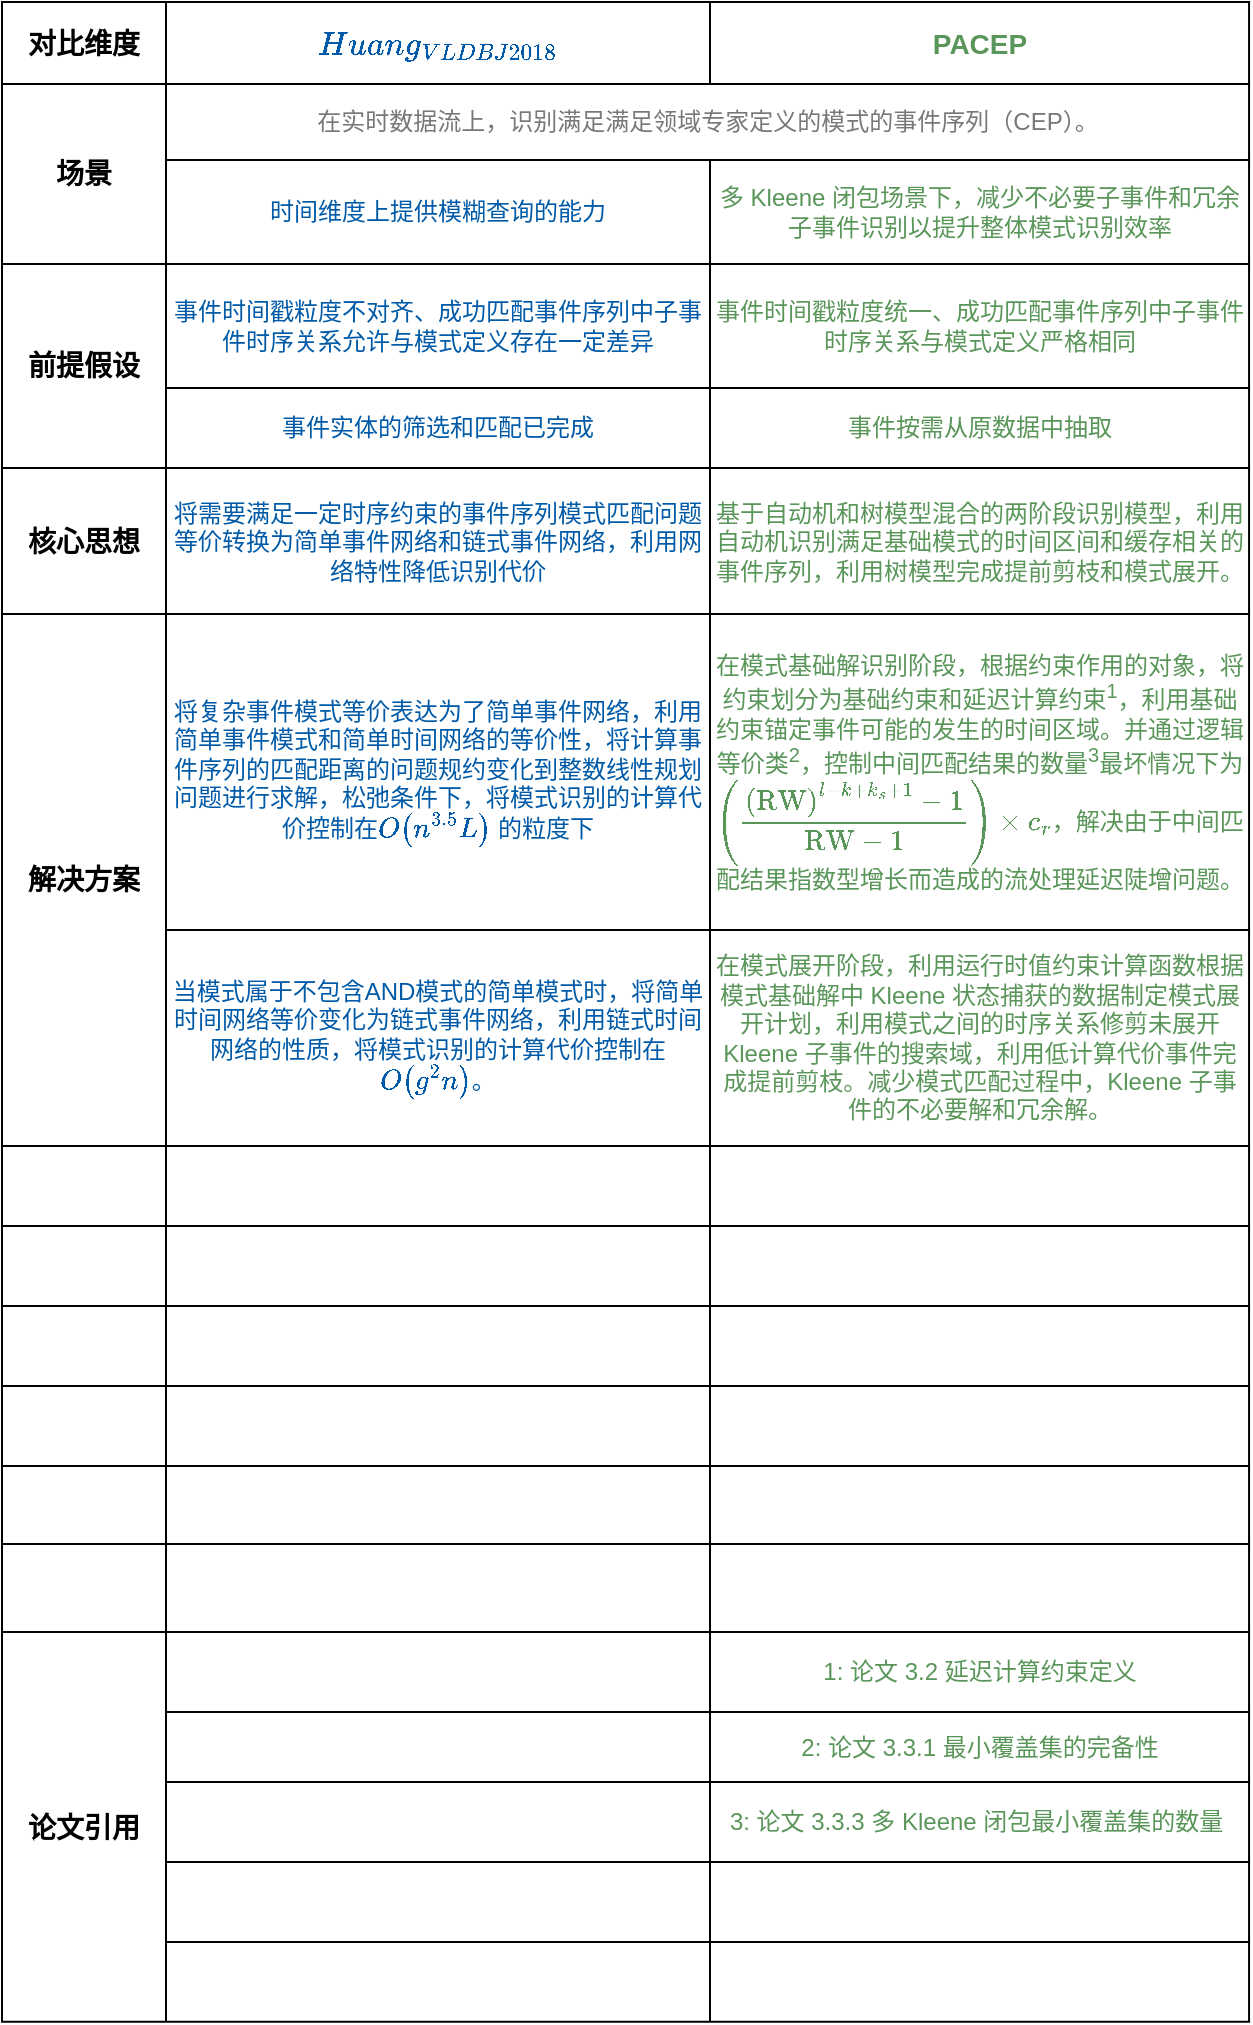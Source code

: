 <mxfile version="27.1.1">
  <diagram name="第 1 页" id="5ViGjcnCxsOTfviWB3dY">
    <mxGraphModel dx="970" dy="624" grid="0" gridSize="10" guides="1" tooltips="1" connect="1" arrows="1" fold="1" page="1" pageScale="1" pageWidth="1200" pageHeight="1920" math="1" shadow="0">
      <root>
        <mxCell id="0" />
        <mxCell id="1" parent="0" />
        <mxCell id="hsSelDWqYKHkz0JEF9Aa-1" value="" style="shape=table;startSize=0;container=1;collapsible=0;childLayout=tableLayout;" parent="1" vertex="1">
          <mxGeometry x="259" y="123" width="623.536" height="1009.928" as="geometry" />
        </mxCell>
        <mxCell id="hsSelDWqYKHkz0JEF9Aa-2" value="" style="shape=tableRow;horizontal=0;startSize=0;swimlaneHead=0;swimlaneBody=0;strokeColor=inherit;top=0;left=0;bottom=0;right=0;collapsible=0;dropTarget=0;fillColor=none;points=[[0,0.5],[1,0.5]];portConstraint=eastwest;" parent="hsSelDWqYKHkz0JEF9Aa-1" vertex="1">
          <mxGeometry width="623.536" height="41" as="geometry" />
        </mxCell>
        <mxCell id="hsSelDWqYKHkz0JEF9Aa-3" value="对比维度" style="shape=partialRectangle;html=1;whiteSpace=wrap;connectable=0;strokeColor=inherit;overflow=hidden;fillColor=none;top=0;left=0;bottom=0;right=0;pointerEvents=1;fontSize=14;fontStyle=1" parent="hsSelDWqYKHkz0JEF9Aa-2" vertex="1">
          <mxGeometry width="82" height="41" as="geometry">
            <mxRectangle width="82" height="41" as="alternateBounds" />
          </mxGeometry>
        </mxCell>
        <mxCell id="hsSelDWqYKHkz0JEF9Aa-4" value="&lt;font style=&quot;font-size: 14px; color: rgb(0, 90, 167);&quot;&gt;&lt;b&gt;`Huang_{VLDBJ2018}`&lt;/b&gt;&lt;/font&gt;" style="shape=partialRectangle;html=1;whiteSpace=wrap;connectable=0;strokeColor=inherit;overflow=hidden;fillColor=none;top=0;left=0;bottom=0;right=0;pointerEvents=1;" parent="hsSelDWqYKHkz0JEF9Aa-2" vertex="1">
          <mxGeometry x="82" width="272" height="41" as="geometry">
            <mxRectangle width="272" height="41" as="alternateBounds" />
          </mxGeometry>
        </mxCell>
        <mxCell id="hsSelDWqYKHkz0JEF9Aa-5" value="&lt;font style=&quot;font-size: 14px; color: light-dark(rgb(90, 150, 90), rgb(237, 237, 237));&quot;&gt;&lt;b&gt;PACEP&lt;/b&gt;&lt;/font&gt;" style="shape=partialRectangle;html=1;whiteSpace=wrap;connectable=0;strokeColor=inherit;overflow=hidden;fillColor=none;top=0;left=0;bottom=0;right=0;pointerEvents=1;" parent="hsSelDWqYKHkz0JEF9Aa-2" vertex="1">
          <mxGeometry x="354" width="270" height="41" as="geometry">
            <mxRectangle width="270" height="41" as="alternateBounds" />
          </mxGeometry>
        </mxCell>
        <mxCell id="hsSelDWqYKHkz0JEF9Aa-6" value="" style="shape=tableRow;horizontal=0;startSize=0;swimlaneHead=0;swimlaneBody=0;strokeColor=inherit;top=0;left=0;bottom=0;right=0;collapsible=0;dropTarget=0;fillColor=none;points=[[0,0.5],[1,0.5]];portConstraint=eastwest;" parent="hsSelDWqYKHkz0JEF9Aa-1" vertex="1">
          <mxGeometry y="41" width="623.536" height="38" as="geometry" />
        </mxCell>
        <mxCell id="hsSelDWqYKHkz0JEF9Aa-7" value="场景" style="shape=partialRectangle;html=1;whiteSpace=wrap;connectable=0;strokeColor=inherit;overflow=hidden;fillColor=none;top=0;left=0;bottom=0;right=0;pointerEvents=1;rowspan=2;colspan=1;fontSize=14;fontStyle=1" parent="hsSelDWqYKHkz0JEF9Aa-6" vertex="1">
          <mxGeometry width="82" height="90" as="geometry">
            <mxRectangle width="82" height="38" as="alternateBounds" />
          </mxGeometry>
        </mxCell>
        <mxCell id="hsSelDWqYKHkz0JEF9Aa-8" value="&lt;font style=&quot;color: light-dark(rgb(120, 120, 120), rgb(237, 237, 237));&quot;&gt;在实时数据流上，识别满足满足领域专家定义的模式的事件序列（CEP）。&lt;/font&gt;" style="shape=partialRectangle;html=1;whiteSpace=wrap;connectable=0;strokeColor=inherit;overflow=hidden;fillColor=none;top=0;left=0;bottom=0;right=0;pointerEvents=1;rowspan=1;colspan=2;" parent="hsSelDWqYKHkz0JEF9Aa-6" vertex="1">
          <mxGeometry x="82" width="542" height="38" as="geometry">
            <mxRectangle width="272" height="38" as="alternateBounds" />
          </mxGeometry>
        </mxCell>
        <mxCell id="hsSelDWqYKHkz0JEF9Aa-9" value="" style="shape=partialRectangle;html=1;whiteSpace=wrap;connectable=0;strokeColor=inherit;overflow=hidden;fillColor=none;top=0;left=0;bottom=0;right=0;pointerEvents=1;" parent="hsSelDWqYKHkz0JEF9Aa-6" vertex="1" visible="0">
          <mxGeometry x="354" width="270" height="38" as="geometry">
            <mxRectangle width="270" height="38" as="alternateBounds" />
          </mxGeometry>
        </mxCell>
        <mxCell id="hsSelDWqYKHkz0JEF9Aa-10" value="" style="shape=tableRow;horizontal=0;startSize=0;swimlaneHead=0;swimlaneBody=0;strokeColor=inherit;top=0;left=0;bottom=0;right=0;collapsible=0;dropTarget=0;fillColor=none;points=[[0,0.5],[1,0.5]];portConstraint=eastwest;" parent="hsSelDWqYKHkz0JEF9Aa-1" vertex="1">
          <mxGeometry y="79" width="623.536" height="52" as="geometry" />
        </mxCell>
        <mxCell id="hsSelDWqYKHkz0JEF9Aa-11" value="" style="shape=partialRectangle;html=1;whiteSpace=wrap;connectable=0;strokeColor=inherit;overflow=hidden;fillColor=none;top=0;left=0;bottom=0;right=0;pointerEvents=1;fontSize=13;" parent="hsSelDWqYKHkz0JEF9Aa-10" vertex="1" visible="0">
          <mxGeometry width="82" height="52" as="geometry">
            <mxRectangle width="82" height="52" as="alternateBounds" />
          </mxGeometry>
        </mxCell>
        <mxCell id="hsSelDWqYKHkz0JEF9Aa-12" value="&lt;font style=&quot;&quot;&gt;时间维度上提供模糊查询的能力&lt;/font&gt;" style="shape=partialRectangle;html=1;whiteSpace=wrap;connectable=0;strokeColor=inherit;overflow=hidden;fillColor=none;top=0;left=0;bottom=0;right=0;pointerEvents=1;fontColor=light-dark(#005aa7, #ededed);" parent="hsSelDWqYKHkz0JEF9Aa-10" vertex="1">
          <mxGeometry x="82" width="272" height="52" as="geometry">
            <mxRectangle width="272" height="52" as="alternateBounds" />
          </mxGeometry>
        </mxCell>
        <mxCell id="hsSelDWqYKHkz0JEF9Aa-13" value="多 Kleene 闭包场景下，减少不必要子事件和冗余子事件识别以提升整体模式识别效率" style="shape=partialRectangle;html=1;whiteSpace=wrap;connectable=0;strokeColor=inherit;overflow=hidden;fillColor=none;top=0;left=0;bottom=0;right=0;pointerEvents=1;fontColor=light-dark(#5a965a, #ededed);" parent="hsSelDWqYKHkz0JEF9Aa-10" vertex="1">
          <mxGeometry x="354" width="270" height="52" as="geometry">
            <mxRectangle width="270" height="52" as="alternateBounds" />
          </mxGeometry>
        </mxCell>
        <mxCell id="hsSelDWqYKHkz0JEF9Aa-14" value="" style="shape=tableRow;horizontal=0;startSize=0;swimlaneHead=0;swimlaneBody=0;strokeColor=inherit;top=0;left=0;bottom=0;right=0;collapsible=0;dropTarget=0;fillColor=none;points=[[0,0.5],[1,0.5]];portConstraint=eastwest;" parent="hsSelDWqYKHkz0JEF9Aa-1" vertex="1">
          <mxGeometry y="131" width="623.536" height="62" as="geometry" />
        </mxCell>
        <mxCell id="hsSelDWqYKHkz0JEF9Aa-15" value="前提假设" style="shape=partialRectangle;html=1;whiteSpace=wrap;connectable=0;strokeColor=inherit;overflow=hidden;fillColor=none;top=0;left=0;bottom=0;right=0;pointerEvents=1;rowspan=2;colspan=1;fontSize=14;fontStyle=1" parent="hsSelDWqYKHkz0JEF9Aa-14" vertex="1">
          <mxGeometry width="82" height="102" as="geometry">
            <mxRectangle width="82" height="62" as="alternateBounds" />
          </mxGeometry>
        </mxCell>
        <mxCell id="hsSelDWqYKHkz0JEF9Aa-16" value="事件时间戳粒度不对齐、成功匹配事件序列中子事件时序关系允许与模式定义存在一定差异" style="shape=partialRectangle;html=1;whiteSpace=wrap;connectable=0;strokeColor=inherit;overflow=hidden;fillColor=none;top=0;left=0;bottom=0;right=0;pointerEvents=1;fontColor=light-dark(#005aa7, #ededed);" parent="hsSelDWqYKHkz0JEF9Aa-14" vertex="1">
          <mxGeometry x="82" width="272" height="62" as="geometry">
            <mxRectangle width="272" height="62" as="alternateBounds" />
          </mxGeometry>
        </mxCell>
        <mxCell id="hsSelDWqYKHkz0JEF9Aa-17" value="事件时间戳粒度统一、成功匹配事件序列中子事件时序关系与模式定义严格相同" style="shape=partialRectangle;html=1;whiteSpace=wrap;connectable=0;strokeColor=inherit;overflow=hidden;fillColor=none;top=0;left=0;bottom=0;right=0;pointerEvents=1;fontColor=light-dark(#5a965a, #ededed);" parent="hsSelDWqYKHkz0JEF9Aa-14" vertex="1">
          <mxGeometry x="354" width="270" height="62" as="geometry">
            <mxRectangle width="270" height="62" as="alternateBounds" />
          </mxGeometry>
        </mxCell>
        <mxCell id="hsSelDWqYKHkz0JEF9Aa-18" value="" style="shape=tableRow;horizontal=0;startSize=0;swimlaneHead=0;swimlaneBody=0;strokeColor=inherit;top=0;left=0;bottom=0;right=0;collapsible=0;dropTarget=0;fillColor=none;points=[[0,0.5],[1,0.5]];portConstraint=eastwest;" parent="hsSelDWqYKHkz0JEF9Aa-1" vertex="1">
          <mxGeometry y="193" width="623.536" height="40" as="geometry" />
        </mxCell>
        <mxCell id="hsSelDWqYKHkz0JEF9Aa-19" value="" style="shape=partialRectangle;html=1;whiteSpace=wrap;connectable=0;strokeColor=inherit;overflow=hidden;fillColor=none;top=0;left=0;bottom=0;right=0;pointerEvents=1;fontSize=13;" parent="hsSelDWqYKHkz0JEF9Aa-18" vertex="1" visible="0">
          <mxGeometry width="82" height="40" as="geometry">
            <mxRectangle width="82" height="40" as="alternateBounds" />
          </mxGeometry>
        </mxCell>
        <mxCell id="hsSelDWqYKHkz0JEF9Aa-20" value="事件实体的筛选和匹配已完成" style="shape=partialRectangle;html=1;whiteSpace=wrap;connectable=0;strokeColor=inherit;overflow=hidden;fillColor=none;top=0;left=0;bottom=0;right=0;pointerEvents=1;fontColor=light-dark(#005aa7, #ededed);" parent="hsSelDWqYKHkz0JEF9Aa-18" vertex="1">
          <mxGeometry x="82" width="272" height="40" as="geometry">
            <mxRectangle width="272" height="40" as="alternateBounds" />
          </mxGeometry>
        </mxCell>
        <mxCell id="hsSelDWqYKHkz0JEF9Aa-21" value="事件按需从原数据中抽取" style="shape=partialRectangle;html=1;whiteSpace=wrap;connectable=0;strokeColor=inherit;overflow=hidden;fillColor=none;top=0;left=0;bottom=0;right=0;pointerEvents=1;fontColor=light-dark(#5a965a, #ededed);" parent="hsSelDWqYKHkz0JEF9Aa-18" vertex="1">
          <mxGeometry x="354" width="270" height="40" as="geometry">
            <mxRectangle width="270" height="40" as="alternateBounds" />
          </mxGeometry>
        </mxCell>
        <mxCell id="hsSelDWqYKHkz0JEF9Aa-58" style="shape=tableRow;horizontal=0;startSize=0;swimlaneHead=0;swimlaneBody=0;strokeColor=inherit;top=0;left=0;bottom=0;right=0;collapsible=0;dropTarget=0;fillColor=none;points=[[0,0.5],[1,0.5]];portConstraint=eastwest;" parent="hsSelDWqYKHkz0JEF9Aa-1" vertex="1">
          <mxGeometry y="233" width="623.536" height="73" as="geometry" />
        </mxCell>
        <mxCell id="hsSelDWqYKHkz0JEF9Aa-59" value="核心思想" style="shape=partialRectangle;html=1;whiteSpace=wrap;connectable=0;strokeColor=inherit;overflow=hidden;fillColor=none;top=0;left=0;bottom=0;right=0;pointerEvents=1;fontSize=14;fontStyle=1" parent="hsSelDWqYKHkz0JEF9Aa-58" vertex="1">
          <mxGeometry width="82" height="73" as="geometry">
            <mxRectangle width="82" height="73" as="alternateBounds" />
          </mxGeometry>
        </mxCell>
        <mxCell id="hsSelDWqYKHkz0JEF9Aa-60" value="将需要满足一定时序约束的事件序列模式匹配问题等价转换为简单事件网络和链式事件网络，利用网络特性降低识别代价" style="shape=partialRectangle;html=1;whiteSpace=wrap;connectable=0;strokeColor=inherit;overflow=hidden;fillColor=none;top=0;left=0;bottom=0;right=0;pointerEvents=1;fontColor=light-dark(#005aa7, #ededed);" parent="hsSelDWqYKHkz0JEF9Aa-58" vertex="1">
          <mxGeometry x="82" width="272" height="73" as="geometry">
            <mxRectangle width="272" height="73" as="alternateBounds" />
          </mxGeometry>
        </mxCell>
        <mxCell id="hsSelDWqYKHkz0JEF9Aa-61" value="基于自动机和树模型混合的两阶段识别模型，利用自动机识别满足基础模式的时间区间和缓存相关的事件序列，利用树模型完成提前剪枝和模式展开。" style="shape=partialRectangle;html=1;whiteSpace=wrap;connectable=0;strokeColor=inherit;overflow=hidden;fillColor=none;top=0;left=0;bottom=0;right=0;pointerEvents=1;fontColor=light-dark(#5a965a, #ededed);" parent="hsSelDWqYKHkz0JEF9Aa-58" vertex="1">
          <mxGeometry x="354" width="270" height="73" as="geometry">
            <mxRectangle width="270" height="73" as="alternateBounds" />
          </mxGeometry>
        </mxCell>
        <mxCell id="hsSelDWqYKHkz0JEF9Aa-22" value="" style="shape=tableRow;horizontal=0;startSize=0;swimlaneHead=0;swimlaneBody=0;strokeColor=inherit;top=0;left=0;bottom=0;right=0;collapsible=0;dropTarget=0;fillColor=none;points=[[0,0.5],[1,0.5]];portConstraint=eastwest;" parent="hsSelDWqYKHkz0JEF9Aa-1" vertex="1">
          <mxGeometry y="306" width="623.536" height="158" as="geometry" />
        </mxCell>
        <mxCell id="hsSelDWqYKHkz0JEF9Aa-23" value="解决方案" style="shape=partialRectangle;html=1;whiteSpace=wrap;connectable=0;strokeColor=inherit;overflow=hidden;fillColor=none;top=0;left=0;bottom=0;right=0;pointerEvents=1;rowspan=2;colspan=1;fontSize=14;fontStyle=1" parent="hsSelDWqYKHkz0JEF9Aa-22" vertex="1">
          <mxGeometry width="82" height="266" as="geometry">
            <mxRectangle width="82" height="158" as="alternateBounds" />
          </mxGeometry>
        </mxCell>
        <mxCell id="hsSelDWqYKHkz0JEF9Aa-24" value="将复杂事件模式等价表达为了简单事件网络，利用简单事件模式和简单时间网络的等价性，将计算事件序列的匹配距离的问题规约变化到整数线性规划问题进行求解，松弛条件下，将模式识别的计算代价控制在`O(n^{3.5}L)` 的粒度下" style="shape=partialRectangle;html=1;whiteSpace=wrap;connectable=0;strokeColor=inherit;overflow=hidden;fillColor=none;top=0;left=0;bottom=0;right=0;pointerEvents=1;fontColor=light-dark(#005aa7, #ededed);" parent="hsSelDWqYKHkz0JEF9Aa-22" vertex="1">
          <mxGeometry x="82" width="272" height="158" as="geometry">
            <mxRectangle width="272" height="158" as="alternateBounds" />
          </mxGeometry>
        </mxCell>
        <mxCell id="hsSelDWqYKHkz0JEF9Aa-25" value="在模式基础解识别阶段，根据约束作用的对象，将约束划分为基础约束和延迟计算约束&lt;sup&gt;1&lt;/sup&gt;，利用基础约束锚定事件可能的发生的时间区域。并通过逻辑等价类&lt;sup&gt;2&lt;/sup&gt;，控制中间匹配结果的数量&lt;sup&gt;3&lt;/sup&gt;最坏情况下为`\left( \frac{(\text{RW})^{l-k+k_s+1} - 1}{\text{RW} - 1} \right) \times c_r`，解决由于中间匹配结果指数型增长而造成的流处理延迟陡增问题。" style="shape=partialRectangle;html=1;whiteSpace=wrap;connectable=0;strokeColor=inherit;overflow=hidden;fillColor=none;top=0;left=0;bottom=0;right=0;pointerEvents=1;fontColor=light-dark(#5a965a, #ededed);" parent="hsSelDWqYKHkz0JEF9Aa-22" vertex="1">
          <mxGeometry x="354" width="270" height="158" as="geometry">
            <mxRectangle width="270" height="158" as="alternateBounds" />
          </mxGeometry>
        </mxCell>
        <mxCell id="hsSelDWqYKHkz0JEF9Aa-26" value="" style="shape=tableRow;horizontal=0;startSize=0;swimlaneHead=0;swimlaneBody=0;strokeColor=inherit;top=0;left=0;bottom=0;right=0;collapsible=0;dropTarget=0;fillColor=none;points=[[0,0.5],[1,0.5]];portConstraint=eastwest;" parent="hsSelDWqYKHkz0JEF9Aa-1" vertex="1">
          <mxGeometry y="464" width="623.536" height="108" as="geometry" />
        </mxCell>
        <mxCell id="hsSelDWqYKHkz0JEF9Aa-27" value="" style="shape=partialRectangle;html=1;whiteSpace=wrap;connectable=0;strokeColor=inherit;overflow=hidden;fillColor=none;top=0;left=0;bottom=0;right=0;pointerEvents=1;fontSize=13;" parent="hsSelDWqYKHkz0JEF9Aa-26" vertex="1" visible="0">
          <mxGeometry width="82" height="108" as="geometry">
            <mxRectangle width="82" height="108" as="alternateBounds" />
          </mxGeometry>
        </mxCell>
        <mxCell id="hsSelDWqYKHkz0JEF9Aa-28" value="当模式属于不包含AND模式的简单模式时，将简单时间网络等价变化为链式事件网络，利用链式时间网络的性质，将模式识别的计算代价控制在`O(g^2n)`。" style="shape=partialRectangle;html=1;whiteSpace=wrap;connectable=0;strokeColor=inherit;overflow=hidden;fillColor=none;top=0;left=0;bottom=0;right=0;pointerEvents=1;fontColor=light-dark(#005aa7, #ededed);" parent="hsSelDWqYKHkz0JEF9Aa-26" vertex="1">
          <mxGeometry x="82" width="272" height="108" as="geometry">
            <mxRectangle width="272" height="108" as="alternateBounds" />
          </mxGeometry>
        </mxCell>
        <mxCell id="hsSelDWqYKHkz0JEF9Aa-29" value="在模式展开阶段，利用运行时值约束计算函数根据模式基础解中 Kleene 状态捕获的数据制定模式展开计划，利用模式之间的时序关系修剪未展开 Kleene 子事件的搜索域，利用低计算代价事件完成提前剪枝。减少模式匹配过程中，Kleene 子事件的不必要解和冗余解。" style="shape=partialRectangle;html=1;whiteSpace=wrap;connectable=0;strokeColor=inherit;overflow=hidden;fillColor=none;top=0;left=0;bottom=0;right=0;pointerEvents=1;fontColor=light-dark(#5a965a, #ededed);" parent="hsSelDWqYKHkz0JEF9Aa-26" vertex="1">
          <mxGeometry x="354" width="270" height="108" as="geometry">
            <mxRectangle width="270" height="108" as="alternateBounds" />
          </mxGeometry>
        </mxCell>
        <mxCell id="hsSelDWqYKHkz0JEF9Aa-30" value="" style="shape=tableRow;horizontal=0;startSize=0;swimlaneHead=0;swimlaneBody=0;strokeColor=inherit;top=0;left=0;bottom=0;right=0;collapsible=0;dropTarget=0;fillColor=none;points=[[0,0.5],[1,0.5]];portConstraint=eastwest;" parent="hsSelDWqYKHkz0JEF9Aa-1" vertex="1">
          <mxGeometry y="572" width="623.536" height="40" as="geometry" />
        </mxCell>
        <mxCell id="hsSelDWqYKHkz0JEF9Aa-31" value="" style="shape=partialRectangle;html=1;whiteSpace=wrap;connectable=0;strokeColor=inherit;overflow=hidden;fillColor=none;top=0;left=0;bottom=0;right=0;pointerEvents=1;fontSize=14;fontStyle=1" parent="hsSelDWqYKHkz0JEF9Aa-30" vertex="1">
          <mxGeometry width="82" height="40" as="geometry">
            <mxRectangle width="82" height="40" as="alternateBounds" />
          </mxGeometry>
        </mxCell>
        <mxCell id="hsSelDWqYKHkz0JEF9Aa-32" value="" style="shape=partialRectangle;html=1;whiteSpace=wrap;connectable=0;strokeColor=inherit;overflow=hidden;fillColor=none;top=0;left=0;bottom=0;right=0;pointerEvents=1;fontColor=light-dark(#005aa7, #ededed);" parent="hsSelDWqYKHkz0JEF9Aa-30" vertex="1">
          <mxGeometry x="82" width="272" height="40" as="geometry">
            <mxRectangle width="272" height="40" as="alternateBounds" />
          </mxGeometry>
        </mxCell>
        <mxCell id="hsSelDWqYKHkz0JEF9Aa-33" value="" style="shape=partialRectangle;html=1;whiteSpace=wrap;connectable=0;strokeColor=inherit;overflow=hidden;fillColor=none;top=0;left=0;bottom=0;right=0;pointerEvents=1;fontColor=light-dark(#5a965a, #ededed);" parent="hsSelDWqYKHkz0JEF9Aa-30" vertex="1">
          <mxGeometry x="354" width="270" height="40" as="geometry">
            <mxRectangle width="270" height="40" as="alternateBounds" />
          </mxGeometry>
        </mxCell>
        <mxCell id="hsSelDWqYKHkz0JEF9Aa-34" value="" style="shape=tableRow;horizontal=0;startSize=0;swimlaneHead=0;swimlaneBody=0;strokeColor=inherit;top=0;left=0;bottom=0;right=0;collapsible=0;dropTarget=0;fillColor=none;points=[[0,0.5],[1,0.5]];portConstraint=eastwest;" parent="hsSelDWqYKHkz0JEF9Aa-1" vertex="1">
          <mxGeometry y="612" width="623.536" height="40" as="geometry" />
        </mxCell>
        <mxCell id="hsSelDWqYKHkz0JEF9Aa-35" value="" style="shape=partialRectangle;html=1;whiteSpace=wrap;connectable=0;strokeColor=inherit;overflow=hidden;fillColor=none;top=0;left=0;bottom=0;right=0;pointerEvents=1;fontSize=14;fontStyle=1" parent="hsSelDWqYKHkz0JEF9Aa-34" vertex="1">
          <mxGeometry width="82" height="40" as="geometry">
            <mxRectangle width="82" height="40" as="alternateBounds" />
          </mxGeometry>
        </mxCell>
        <mxCell id="hsSelDWqYKHkz0JEF9Aa-36" value="" style="shape=partialRectangle;html=1;whiteSpace=wrap;connectable=0;strokeColor=inherit;overflow=hidden;fillColor=none;top=0;left=0;bottom=0;right=0;pointerEvents=1;fontColor=light-dark(#005aa7, #ededed);" parent="hsSelDWqYKHkz0JEF9Aa-34" vertex="1">
          <mxGeometry x="82" width="272" height="40" as="geometry">
            <mxRectangle width="272" height="40" as="alternateBounds" />
          </mxGeometry>
        </mxCell>
        <mxCell id="hsSelDWqYKHkz0JEF9Aa-37" value="" style="shape=partialRectangle;html=1;whiteSpace=wrap;connectable=0;strokeColor=inherit;overflow=hidden;fillColor=none;top=0;left=0;bottom=0;right=0;pointerEvents=1;fontColor=light-dark(#5a965a, #ededed);" parent="hsSelDWqYKHkz0JEF9Aa-34" vertex="1">
          <mxGeometry x="354" width="270" height="40" as="geometry">
            <mxRectangle width="270" height="40" as="alternateBounds" />
          </mxGeometry>
        </mxCell>
        <mxCell id="hsSelDWqYKHkz0JEF9Aa-38" value="" style="shape=tableRow;horizontal=0;startSize=0;swimlaneHead=0;swimlaneBody=0;strokeColor=inherit;top=0;left=0;bottom=0;right=0;collapsible=0;dropTarget=0;fillColor=none;points=[[0,0.5],[1,0.5]];portConstraint=eastwest;" parent="hsSelDWqYKHkz0JEF9Aa-1" vertex="1">
          <mxGeometry y="652" width="623.536" height="40" as="geometry" />
        </mxCell>
        <mxCell id="hsSelDWqYKHkz0JEF9Aa-39" value="" style="shape=partialRectangle;html=1;whiteSpace=wrap;connectable=0;strokeColor=inherit;overflow=hidden;fillColor=none;top=0;left=0;bottom=0;right=0;pointerEvents=1;" parent="hsSelDWqYKHkz0JEF9Aa-38" vertex="1">
          <mxGeometry width="82" height="40" as="geometry">
            <mxRectangle width="82" height="40" as="alternateBounds" />
          </mxGeometry>
        </mxCell>
        <mxCell id="hsSelDWqYKHkz0JEF9Aa-40" value="" style="shape=partialRectangle;html=1;whiteSpace=wrap;connectable=0;strokeColor=inherit;overflow=hidden;fillColor=none;top=0;left=0;bottom=0;right=0;pointerEvents=1;fontColor=light-dark(#005aa7, #ededed);" parent="hsSelDWqYKHkz0JEF9Aa-38" vertex="1">
          <mxGeometry x="82" width="272" height="40" as="geometry">
            <mxRectangle width="272" height="40" as="alternateBounds" />
          </mxGeometry>
        </mxCell>
        <mxCell id="hsSelDWqYKHkz0JEF9Aa-41" value="" style="shape=partialRectangle;html=1;whiteSpace=wrap;connectable=0;strokeColor=inherit;overflow=hidden;fillColor=none;top=0;left=0;bottom=0;right=0;pointerEvents=1;fontColor=light-dark(#5a965a, #ededed);" parent="hsSelDWqYKHkz0JEF9Aa-38" vertex="1">
          <mxGeometry x="354" width="270" height="40" as="geometry">
            <mxRectangle width="270" height="40" as="alternateBounds" />
          </mxGeometry>
        </mxCell>
        <mxCell id="hsSelDWqYKHkz0JEF9Aa-42" value="" style="shape=tableRow;horizontal=0;startSize=0;swimlaneHead=0;swimlaneBody=0;strokeColor=inherit;top=0;left=0;bottom=0;right=0;collapsible=0;dropTarget=0;fillColor=none;points=[[0,0.5],[1,0.5]];portConstraint=eastwest;" parent="hsSelDWqYKHkz0JEF9Aa-1" vertex="1">
          <mxGeometry y="692" width="623.536" height="40" as="geometry" />
        </mxCell>
        <mxCell id="hsSelDWqYKHkz0JEF9Aa-43" value="" style="shape=partialRectangle;html=1;whiteSpace=wrap;connectable=0;strokeColor=inherit;overflow=hidden;fillColor=none;top=0;left=0;bottom=0;right=0;pointerEvents=1;" parent="hsSelDWqYKHkz0JEF9Aa-42" vertex="1">
          <mxGeometry width="82" height="40" as="geometry">
            <mxRectangle width="82" height="40" as="alternateBounds" />
          </mxGeometry>
        </mxCell>
        <mxCell id="hsSelDWqYKHkz0JEF9Aa-44" value="" style="shape=partialRectangle;html=1;whiteSpace=wrap;connectable=0;strokeColor=inherit;overflow=hidden;fillColor=none;top=0;left=0;bottom=0;right=0;pointerEvents=1;fontColor=light-dark(#005aa7, #ededed);" parent="hsSelDWqYKHkz0JEF9Aa-42" vertex="1">
          <mxGeometry x="82" width="272" height="40" as="geometry">
            <mxRectangle width="272" height="40" as="alternateBounds" />
          </mxGeometry>
        </mxCell>
        <mxCell id="hsSelDWqYKHkz0JEF9Aa-45" value="" style="shape=partialRectangle;html=1;whiteSpace=wrap;connectable=0;strokeColor=inherit;overflow=hidden;fillColor=none;top=0;left=0;bottom=0;right=0;pointerEvents=1;fontColor=light-dark(#5a965a, #ededed);" parent="hsSelDWqYKHkz0JEF9Aa-42" vertex="1">
          <mxGeometry x="354" width="270" height="40" as="geometry">
            <mxRectangle width="270" height="40" as="alternateBounds" />
          </mxGeometry>
        </mxCell>
        <mxCell id="hsSelDWqYKHkz0JEF9Aa-46" value="" style="shape=tableRow;horizontal=0;startSize=0;swimlaneHead=0;swimlaneBody=0;strokeColor=inherit;top=0;left=0;bottom=0;right=0;collapsible=0;dropTarget=0;fillColor=none;points=[[0,0.5],[1,0.5]];portConstraint=eastwest;" parent="hsSelDWqYKHkz0JEF9Aa-1" vertex="1">
          <mxGeometry y="732" width="623.536" height="39" as="geometry" />
        </mxCell>
        <mxCell id="hsSelDWqYKHkz0JEF9Aa-47" value="" style="shape=partialRectangle;html=1;whiteSpace=wrap;connectable=0;strokeColor=inherit;overflow=hidden;fillColor=none;top=0;left=0;bottom=0;right=0;pointerEvents=1;" parent="hsSelDWqYKHkz0JEF9Aa-46" vertex="1">
          <mxGeometry width="82" height="39" as="geometry">
            <mxRectangle width="82" height="39" as="alternateBounds" />
          </mxGeometry>
        </mxCell>
        <mxCell id="hsSelDWqYKHkz0JEF9Aa-48" value="" style="shape=partialRectangle;html=1;whiteSpace=wrap;connectable=0;strokeColor=inherit;overflow=hidden;fillColor=none;top=0;left=0;bottom=0;right=0;pointerEvents=1;fontColor=light-dark(#005aa7, #ededed);" parent="hsSelDWqYKHkz0JEF9Aa-46" vertex="1">
          <mxGeometry x="82" width="272" height="39" as="geometry">
            <mxRectangle width="272" height="39" as="alternateBounds" />
          </mxGeometry>
        </mxCell>
        <mxCell id="hsSelDWqYKHkz0JEF9Aa-49" value="" style="shape=partialRectangle;html=1;whiteSpace=wrap;connectable=0;strokeColor=inherit;overflow=hidden;fillColor=none;top=0;left=0;bottom=0;right=0;pointerEvents=1;fontColor=light-dark(#5a965a, #ededed);" parent="hsSelDWqYKHkz0JEF9Aa-46" vertex="1">
          <mxGeometry x="354" width="270" height="39" as="geometry">
            <mxRectangle width="270" height="39" as="alternateBounds" />
          </mxGeometry>
        </mxCell>
        <mxCell id="hsSelDWqYKHkz0JEF9Aa-50" value="" style="shape=tableRow;horizontal=0;startSize=0;swimlaneHead=0;swimlaneBody=0;strokeColor=inherit;top=0;left=0;bottom=0;right=0;collapsible=0;dropTarget=0;fillColor=none;points=[[0,0.5],[1,0.5]];portConstraint=eastwest;" parent="hsSelDWqYKHkz0JEF9Aa-1" vertex="1">
          <mxGeometry y="771" width="623.536" height="44" as="geometry" />
        </mxCell>
        <mxCell id="hsSelDWqYKHkz0JEF9Aa-51" value="" style="shape=partialRectangle;html=1;whiteSpace=wrap;connectable=0;strokeColor=inherit;overflow=hidden;fillColor=none;top=0;left=0;bottom=0;right=0;pointerEvents=1;" parent="hsSelDWqYKHkz0JEF9Aa-50" vertex="1">
          <mxGeometry width="82" height="44" as="geometry">
            <mxRectangle width="82" height="44" as="alternateBounds" />
          </mxGeometry>
        </mxCell>
        <mxCell id="hsSelDWqYKHkz0JEF9Aa-52" value="" style="shape=partialRectangle;html=1;whiteSpace=wrap;connectable=0;strokeColor=inherit;overflow=hidden;fillColor=none;top=0;left=0;bottom=0;right=0;pointerEvents=1;fontColor=light-dark(#005aa7, #ededed);" parent="hsSelDWqYKHkz0JEF9Aa-50" vertex="1">
          <mxGeometry x="82" width="272" height="44" as="geometry">
            <mxRectangle width="272" height="44" as="alternateBounds" />
          </mxGeometry>
        </mxCell>
        <mxCell id="hsSelDWqYKHkz0JEF9Aa-53" value="" style="shape=partialRectangle;html=1;whiteSpace=wrap;connectable=0;strokeColor=inherit;overflow=hidden;fillColor=none;top=0;left=0;bottom=0;right=0;pointerEvents=1;fontColor=light-dark(#5a965a, #ededed);" parent="hsSelDWqYKHkz0JEF9Aa-50" vertex="1">
          <mxGeometry x="354" width="270" height="44" as="geometry">
            <mxRectangle width="270" height="44" as="alternateBounds" />
          </mxGeometry>
        </mxCell>
        <mxCell id="hsSelDWqYKHkz0JEF9Aa-54" value="" style="shape=tableRow;horizontal=0;startSize=0;swimlaneHead=0;swimlaneBody=0;strokeColor=inherit;top=0;left=0;bottom=0;right=0;collapsible=0;dropTarget=0;fillColor=none;points=[[0,0.5],[1,0.5]];portConstraint=eastwest;" parent="hsSelDWqYKHkz0JEF9Aa-1" vertex="1">
          <mxGeometry y="815" width="623.536" height="40" as="geometry" />
        </mxCell>
        <mxCell id="hsSelDWqYKHkz0JEF9Aa-55" value="&lt;b&gt;&lt;font style=&quot;font-size: 14px;&quot;&gt;论文引用&lt;/font&gt;&lt;/b&gt;" style="shape=partialRectangle;html=1;whiteSpace=wrap;connectable=0;strokeColor=inherit;overflow=hidden;fillColor=none;top=0;left=0;bottom=0;right=0;pointerEvents=1;rowspan=5;colspan=1;" parent="hsSelDWqYKHkz0JEF9Aa-54" vertex="1">
          <mxGeometry width="82" height="195" as="geometry">
            <mxRectangle width="82" height="40" as="alternateBounds" />
          </mxGeometry>
        </mxCell>
        <mxCell id="hsSelDWqYKHkz0JEF9Aa-56" value="" style="shape=partialRectangle;html=1;whiteSpace=wrap;connectable=0;strokeColor=inherit;overflow=hidden;fillColor=none;top=0;left=0;bottom=0;right=0;pointerEvents=1;fontColor=light-dark(#005aa7, #ededed);" parent="hsSelDWqYKHkz0JEF9Aa-54" vertex="1">
          <mxGeometry x="82" width="272" height="40" as="geometry">
            <mxRectangle width="272" height="40" as="alternateBounds" />
          </mxGeometry>
        </mxCell>
        <mxCell id="hsSelDWqYKHkz0JEF9Aa-57" value="1: 论文 3.2 延迟计算约束定义" style="shape=partialRectangle;html=1;whiteSpace=wrap;connectable=0;strokeColor=inherit;overflow=hidden;fillColor=none;top=0;left=0;bottom=0;right=0;pointerEvents=1;fontColor=light-dark(#5a965a, #ededed);" parent="hsSelDWqYKHkz0JEF9Aa-54" vertex="1">
          <mxGeometry x="354" width="270" height="40" as="geometry">
            <mxRectangle width="270" height="40" as="alternateBounds" />
          </mxGeometry>
        </mxCell>
        <mxCell id="05NpUKJ8_yryZ148G-jp-13" style="shape=tableRow;horizontal=0;startSize=0;swimlaneHead=0;swimlaneBody=0;strokeColor=inherit;top=0;left=0;bottom=0;right=0;collapsible=0;dropTarget=0;fillColor=none;points=[[0,0.5],[1,0.5]];portConstraint=eastwest;" vertex="1" parent="hsSelDWqYKHkz0JEF9Aa-1">
          <mxGeometry y="855" width="623.536" height="35" as="geometry" />
        </mxCell>
        <mxCell id="05NpUKJ8_yryZ148G-jp-14" style="shape=partialRectangle;html=1;whiteSpace=wrap;connectable=0;strokeColor=inherit;overflow=hidden;fillColor=none;top=0;left=0;bottom=0;right=0;pointerEvents=1;" vertex="1" visible="0" parent="05NpUKJ8_yryZ148G-jp-13">
          <mxGeometry width="82" height="35" as="geometry">
            <mxRectangle width="82" height="35" as="alternateBounds" />
          </mxGeometry>
        </mxCell>
        <mxCell id="05NpUKJ8_yryZ148G-jp-15" style="shape=partialRectangle;html=1;whiteSpace=wrap;connectable=0;strokeColor=inherit;overflow=hidden;fillColor=none;top=0;left=0;bottom=0;right=0;pointerEvents=1;fontColor=light-dark(#005aa7, #ededed);" vertex="1" parent="05NpUKJ8_yryZ148G-jp-13">
          <mxGeometry x="82" width="272" height="35" as="geometry">
            <mxRectangle width="272" height="35" as="alternateBounds" />
          </mxGeometry>
        </mxCell>
        <mxCell id="05NpUKJ8_yryZ148G-jp-16" value="2: 论文 3.3.1 最小覆盖集的完备性" style="shape=partialRectangle;html=1;whiteSpace=wrap;connectable=0;strokeColor=inherit;overflow=hidden;fillColor=none;top=0;left=0;bottom=0;right=0;pointerEvents=1;fontColor=light-dark(#5a965a, #ededed);" vertex="1" parent="05NpUKJ8_yryZ148G-jp-13">
          <mxGeometry x="354" width="270" height="35" as="geometry">
            <mxRectangle width="270" height="35" as="alternateBounds" />
          </mxGeometry>
        </mxCell>
        <mxCell id="05NpUKJ8_yryZ148G-jp-9" style="shape=tableRow;horizontal=0;startSize=0;swimlaneHead=0;swimlaneBody=0;strokeColor=inherit;top=0;left=0;bottom=0;right=0;collapsible=0;dropTarget=0;fillColor=none;points=[[0,0.5],[1,0.5]];portConstraint=eastwest;" vertex="1" parent="hsSelDWqYKHkz0JEF9Aa-1">
          <mxGeometry y="890" width="623.536" height="40" as="geometry" />
        </mxCell>
        <mxCell id="05NpUKJ8_yryZ148G-jp-10" style="shape=partialRectangle;html=1;whiteSpace=wrap;connectable=0;strokeColor=inherit;overflow=hidden;fillColor=none;top=0;left=0;bottom=0;right=0;pointerEvents=1;" vertex="1" visible="0" parent="05NpUKJ8_yryZ148G-jp-9">
          <mxGeometry width="82" height="40" as="geometry">
            <mxRectangle width="82" height="40" as="alternateBounds" />
          </mxGeometry>
        </mxCell>
        <mxCell id="05NpUKJ8_yryZ148G-jp-11" style="shape=partialRectangle;html=1;whiteSpace=wrap;connectable=0;strokeColor=inherit;overflow=hidden;fillColor=none;top=0;left=0;bottom=0;right=0;pointerEvents=1;fontColor=light-dark(#005aa7, #ededed);" vertex="1" parent="05NpUKJ8_yryZ148G-jp-9">
          <mxGeometry x="82" width="272" height="40" as="geometry">
            <mxRectangle width="272" height="40" as="alternateBounds" />
          </mxGeometry>
        </mxCell>
        <mxCell id="05NpUKJ8_yryZ148G-jp-12" value="3: 论文 3.3.3 多 Kleene 闭包最小覆盖集的数量&amp;nbsp;" style="shape=partialRectangle;html=1;whiteSpace=wrap;connectable=0;strokeColor=inherit;overflow=hidden;fillColor=none;top=0;left=0;bottom=0;right=0;pointerEvents=1;fontColor=light-dark(#5a965a, #ededed);" vertex="1" parent="05NpUKJ8_yryZ148G-jp-9">
          <mxGeometry x="354" width="270" height="40" as="geometry">
            <mxRectangle width="270" height="40" as="alternateBounds" />
          </mxGeometry>
        </mxCell>
        <mxCell id="05NpUKJ8_yryZ148G-jp-5" style="shape=tableRow;horizontal=0;startSize=0;swimlaneHead=0;swimlaneBody=0;strokeColor=inherit;top=0;left=0;bottom=0;right=0;collapsible=0;dropTarget=0;fillColor=none;points=[[0,0.5],[1,0.5]];portConstraint=eastwest;" vertex="1" parent="hsSelDWqYKHkz0JEF9Aa-1">
          <mxGeometry y="930" width="623.536" height="40" as="geometry" />
        </mxCell>
        <mxCell id="05NpUKJ8_yryZ148G-jp-6" style="shape=partialRectangle;html=1;whiteSpace=wrap;connectable=0;strokeColor=inherit;overflow=hidden;fillColor=none;top=0;left=0;bottom=0;right=0;pointerEvents=1;" vertex="1" visible="0" parent="05NpUKJ8_yryZ148G-jp-5">
          <mxGeometry width="82" height="40" as="geometry">
            <mxRectangle width="82" height="40" as="alternateBounds" />
          </mxGeometry>
        </mxCell>
        <mxCell id="05NpUKJ8_yryZ148G-jp-7" style="shape=partialRectangle;html=1;whiteSpace=wrap;connectable=0;strokeColor=inherit;overflow=hidden;fillColor=none;top=0;left=0;bottom=0;right=0;pointerEvents=1;fontColor=light-dark(#005aa7, #ededed);" vertex="1" parent="05NpUKJ8_yryZ148G-jp-5">
          <mxGeometry x="82" width="272" height="40" as="geometry">
            <mxRectangle width="272" height="40" as="alternateBounds" />
          </mxGeometry>
        </mxCell>
        <mxCell id="05NpUKJ8_yryZ148G-jp-8" style="shape=partialRectangle;html=1;whiteSpace=wrap;connectable=0;strokeColor=inherit;overflow=hidden;fillColor=none;top=0;left=0;bottom=0;right=0;pointerEvents=1;fontColor=light-dark(#5a965a, #ededed);" vertex="1" parent="05NpUKJ8_yryZ148G-jp-5">
          <mxGeometry x="354" width="270" height="40" as="geometry">
            <mxRectangle width="270" height="40" as="alternateBounds" />
          </mxGeometry>
        </mxCell>
        <mxCell id="05NpUKJ8_yryZ148G-jp-1" style="shape=tableRow;horizontal=0;startSize=0;swimlaneHead=0;swimlaneBody=0;strokeColor=inherit;top=0;left=0;bottom=0;right=0;collapsible=0;dropTarget=0;fillColor=none;points=[[0,0.5],[1,0.5]];portConstraint=eastwest;" vertex="1" parent="hsSelDWqYKHkz0JEF9Aa-1">
          <mxGeometry y="970" width="623.536" height="40" as="geometry" />
        </mxCell>
        <mxCell id="05NpUKJ8_yryZ148G-jp-2" style="shape=partialRectangle;html=1;whiteSpace=wrap;connectable=0;strokeColor=inherit;overflow=hidden;fillColor=none;top=0;left=0;bottom=0;right=0;pointerEvents=1;" vertex="1" visible="0" parent="05NpUKJ8_yryZ148G-jp-1">
          <mxGeometry width="82" height="40" as="geometry">
            <mxRectangle width="82" height="40" as="alternateBounds" />
          </mxGeometry>
        </mxCell>
        <mxCell id="05NpUKJ8_yryZ148G-jp-3" style="shape=partialRectangle;html=1;whiteSpace=wrap;connectable=0;strokeColor=inherit;overflow=hidden;fillColor=none;top=0;left=0;bottom=0;right=0;pointerEvents=1;fontColor=light-dark(#005aa7, #ededed);" vertex="1" parent="05NpUKJ8_yryZ148G-jp-1">
          <mxGeometry x="82" width="272" height="40" as="geometry">
            <mxRectangle width="272" height="40" as="alternateBounds" />
          </mxGeometry>
        </mxCell>
        <mxCell id="05NpUKJ8_yryZ148G-jp-4" style="shape=partialRectangle;html=1;whiteSpace=wrap;connectable=0;strokeColor=inherit;overflow=hidden;fillColor=none;top=0;left=0;bottom=0;right=0;pointerEvents=1;fontColor=light-dark(#5a965a, #ededed);" vertex="1" parent="05NpUKJ8_yryZ148G-jp-1">
          <mxGeometry x="354" width="270" height="40" as="geometry">
            <mxRectangle width="270" height="40" as="alternateBounds" />
          </mxGeometry>
        </mxCell>
      </root>
    </mxGraphModel>
  </diagram>
</mxfile>
